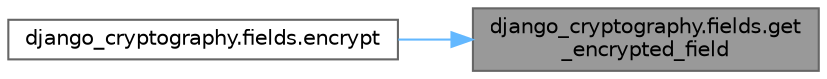 digraph "django_cryptography.fields.get_encrypted_field"
{
 // LATEX_PDF_SIZE
  bgcolor="transparent";
  edge [fontname=Helvetica,fontsize=10,labelfontname=Helvetica,labelfontsize=10];
  node [fontname=Helvetica,fontsize=10,shape=box,height=0.2,width=0.4];
  rankdir="RL";
  Node1 [id="Node000001",label="django_cryptography.fields.get\l_encrypted_field",height=0.2,width=0.4,color="gray40", fillcolor="grey60", style="filled", fontcolor="black",tooltip=" "];
  Node1 -> Node2 [id="edge1_Node000001_Node000002",dir="back",color="steelblue1",style="solid",tooltip=" "];
  Node2 [id="Node000002",label="django_cryptography.fields.encrypt",height=0.2,width=0.4,color="grey40", fillcolor="white", style="filled",URL="$namespacedjango__cryptography_1_1fields.html#a7facd9364149121ac045c7d347efb4d7",tooltip=" "];
}
